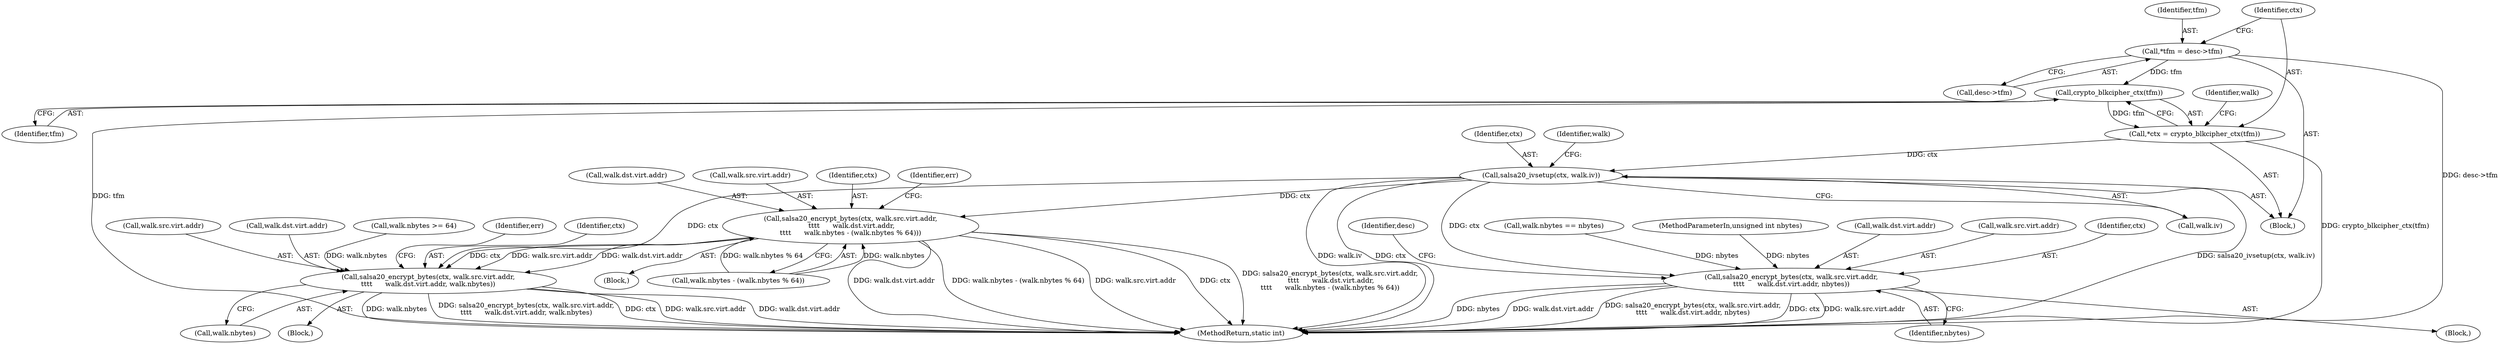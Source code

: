 digraph "1_linux_ecaaab5649781c5a0effdaf298a925063020500e@API" {
"1000116" [label="(Call,crypto_blkcipher_ctx(tfm))"];
"1000108" [label="(Call,*tfm = desc->tfm)"];
"1000114" [label="(Call,*ctx = crypto_blkcipher_ctx(tfm))"];
"1000132" [label="(Call,salsa20_ivsetup(ctx, walk.iv))"];
"1000145" [label="(Call,salsa20_encrypt_bytes(ctx, walk.src.virt.addr,\n\t\t\t\t      walk.dst.virt.addr, nbytes))"];
"1000175" [label="(Call,salsa20_encrypt_bytes(ctx, walk.src.virt.addr,\n \t\t\t\t      walk.dst.virt.addr,\n\t\t\t\t      walk.nbytes - (walk.nbytes % 64)))"];
"1000216" [label="(Call,salsa20_encrypt_bytes(ctx, walk.src.virt.addr,\n\t\t\t\t      walk.dst.virt.addr, walk.nbytes))"];
"1000109" [label="(Identifier,tfm)"];
"1000141" [label="(Identifier,walk)"];
"1000176" [label="(Identifier,ctx)"];
"1000121" [label="(Identifier,walk)"];
"1000201" [label="(Identifier,err)"];
"1000147" [label="(Call,walk.src.virt.addr)"];
"1000146" [label="(Identifier,ctx)"];
"1000184" [label="(Call,walk.dst.virt.addr)"];
"1000164" [label="(Identifier,desc)"];
"1000232" [label="(Call,walk.nbytes)"];
"1000175" [label="(Call,salsa20_encrypt_bytes(ctx, walk.src.virt.addr,\n \t\t\t\t      walk.dst.virt.addr,\n\t\t\t\t      walk.nbytes - (walk.nbytes % 64)))"];
"1000177" [label="(Call,walk.src.virt.addr)"];
"1000218" [label="(Call,walk.src.virt.addr)"];
"1000139" [label="(Call,walk.nbytes == nbytes)"];
"1000105" [label="(Block,)"];
"1000216" [label="(Call,salsa20_encrypt_bytes(ctx, walk.src.virt.addr,\n\t\t\t\t      walk.dst.virt.addr, walk.nbytes))"];
"1000114" [label="(Call,*ctx = crypto_blkcipher_ctx(tfm))"];
"1000161" [label="(Identifier,nbytes)"];
"1000174" [label="(Block,)"];
"1000115" [label="(Identifier,ctx)"];
"1000191" [label="(Call,walk.nbytes - (walk.nbytes % 64))"];
"1000132" [label="(Call,salsa20_ivsetup(ctx, walk.iv))"];
"1000104" [label="(MethodParameterIn,unsigned int nbytes)"];
"1000116" [label="(Call,crypto_blkcipher_ctx(tfm))"];
"1000133" [label="(Identifier,ctx)"];
"1000134" [label="(Call,walk.iv)"];
"1000225" [label="(Call,walk.dst.virt.addr)"];
"1000145" [label="(Call,salsa20_encrypt_bytes(ctx, walk.src.virt.addr,\n\t\t\t\t      walk.dst.virt.addr, nbytes))"];
"1000154" [label="(Call,walk.dst.virt.addr)"];
"1000108" [label="(Call,*tfm = desc->tfm)"];
"1000169" [label="(Call,walk.nbytes >= 64)"];
"1000215" [label="(Block,)"];
"1000236" [label="(Identifier,err)"];
"1000244" [label="(MethodReturn,static int)"];
"1000117" [label="(Identifier,tfm)"];
"1000217" [label="(Identifier,ctx)"];
"1000144" [label="(Block,)"];
"1000110" [label="(Call,desc->tfm)"];
"1000116" -> "1000114"  [label="AST: "];
"1000116" -> "1000117"  [label="CFG: "];
"1000117" -> "1000116"  [label="AST: "];
"1000114" -> "1000116"  [label="CFG: "];
"1000116" -> "1000244"  [label="DDG: tfm"];
"1000116" -> "1000114"  [label="DDG: tfm"];
"1000108" -> "1000116"  [label="DDG: tfm"];
"1000108" -> "1000105"  [label="AST: "];
"1000108" -> "1000110"  [label="CFG: "];
"1000109" -> "1000108"  [label="AST: "];
"1000110" -> "1000108"  [label="AST: "];
"1000115" -> "1000108"  [label="CFG: "];
"1000108" -> "1000244"  [label="DDG: desc->tfm"];
"1000114" -> "1000105"  [label="AST: "];
"1000115" -> "1000114"  [label="AST: "];
"1000121" -> "1000114"  [label="CFG: "];
"1000114" -> "1000244"  [label="DDG: crypto_blkcipher_ctx(tfm)"];
"1000114" -> "1000132"  [label="DDG: ctx"];
"1000132" -> "1000105"  [label="AST: "];
"1000132" -> "1000134"  [label="CFG: "];
"1000133" -> "1000132"  [label="AST: "];
"1000134" -> "1000132"  [label="AST: "];
"1000141" -> "1000132"  [label="CFG: "];
"1000132" -> "1000244"  [label="DDG: salsa20_ivsetup(ctx, walk.iv)"];
"1000132" -> "1000244"  [label="DDG: walk.iv"];
"1000132" -> "1000244"  [label="DDG: ctx"];
"1000132" -> "1000145"  [label="DDG: ctx"];
"1000132" -> "1000175"  [label="DDG: ctx"];
"1000132" -> "1000216"  [label="DDG: ctx"];
"1000145" -> "1000144"  [label="AST: "];
"1000145" -> "1000161"  [label="CFG: "];
"1000146" -> "1000145"  [label="AST: "];
"1000147" -> "1000145"  [label="AST: "];
"1000154" -> "1000145"  [label="AST: "];
"1000161" -> "1000145"  [label="AST: "];
"1000164" -> "1000145"  [label="CFG: "];
"1000145" -> "1000244"  [label="DDG: walk.dst.virt.addr"];
"1000145" -> "1000244"  [label="DDG: salsa20_encrypt_bytes(ctx, walk.src.virt.addr,\n\t\t\t\t      walk.dst.virt.addr, nbytes)"];
"1000145" -> "1000244"  [label="DDG: ctx"];
"1000145" -> "1000244"  [label="DDG: walk.src.virt.addr"];
"1000145" -> "1000244"  [label="DDG: nbytes"];
"1000139" -> "1000145"  [label="DDG: nbytes"];
"1000104" -> "1000145"  [label="DDG: nbytes"];
"1000175" -> "1000174"  [label="AST: "];
"1000175" -> "1000191"  [label="CFG: "];
"1000176" -> "1000175"  [label="AST: "];
"1000177" -> "1000175"  [label="AST: "];
"1000184" -> "1000175"  [label="AST: "];
"1000191" -> "1000175"  [label="AST: "];
"1000201" -> "1000175"  [label="CFG: "];
"1000175" -> "1000244"  [label="DDG: ctx"];
"1000175" -> "1000244"  [label="DDG: salsa20_encrypt_bytes(ctx, walk.src.virt.addr,\n \t\t\t\t      walk.dst.virt.addr,\n\t\t\t\t      walk.nbytes - (walk.nbytes % 64))"];
"1000175" -> "1000244"  [label="DDG: walk.dst.virt.addr"];
"1000175" -> "1000244"  [label="DDG: walk.nbytes - (walk.nbytes % 64)"];
"1000175" -> "1000244"  [label="DDG: walk.src.virt.addr"];
"1000191" -> "1000175"  [label="DDG: walk.nbytes"];
"1000191" -> "1000175"  [label="DDG: walk.nbytes % 64"];
"1000175" -> "1000216"  [label="DDG: ctx"];
"1000175" -> "1000216"  [label="DDG: walk.src.virt.addr"];
"1000175" -> "1000216"  [label="DDG: walk.dst.virt.addr"];
"1000216" -> "1000215"  [label="AST: "];
"1000216" -> "1000232"  [label="CFG: "];
"1000217" -> "1000216"  [label="AST: "];
"1000218" -> "1000216"  [label="AST: "];
"1000225" -> "1000216"  [label="AST: "];
"1000232" -> "1000216"  [label="AST: "];
"1000236" -> "1000216"  [label="CFG: "];
"1000216" -> "1000244"  [label="DDG: walk.dst.virt.addr"];
"1000216" -> "1000244"  [label="DDG: walk.nbytes"];
"1000216" -> "1000244"  [label="DDG: salsa20_encrypt_bytes(ctx, walk.src.virt.addr,\n\t\t\t\t      walk.dst.virt.addr, walk.nbytes)"];
"1000216" -> "1000244"  [label="DDG: ctx"];
"1000216" -> "1000244"  [label="DDG: walk.src.virt.addr"];
"1000169" -> "1000216"  [label="DDG: walk.nbytes"];
}
